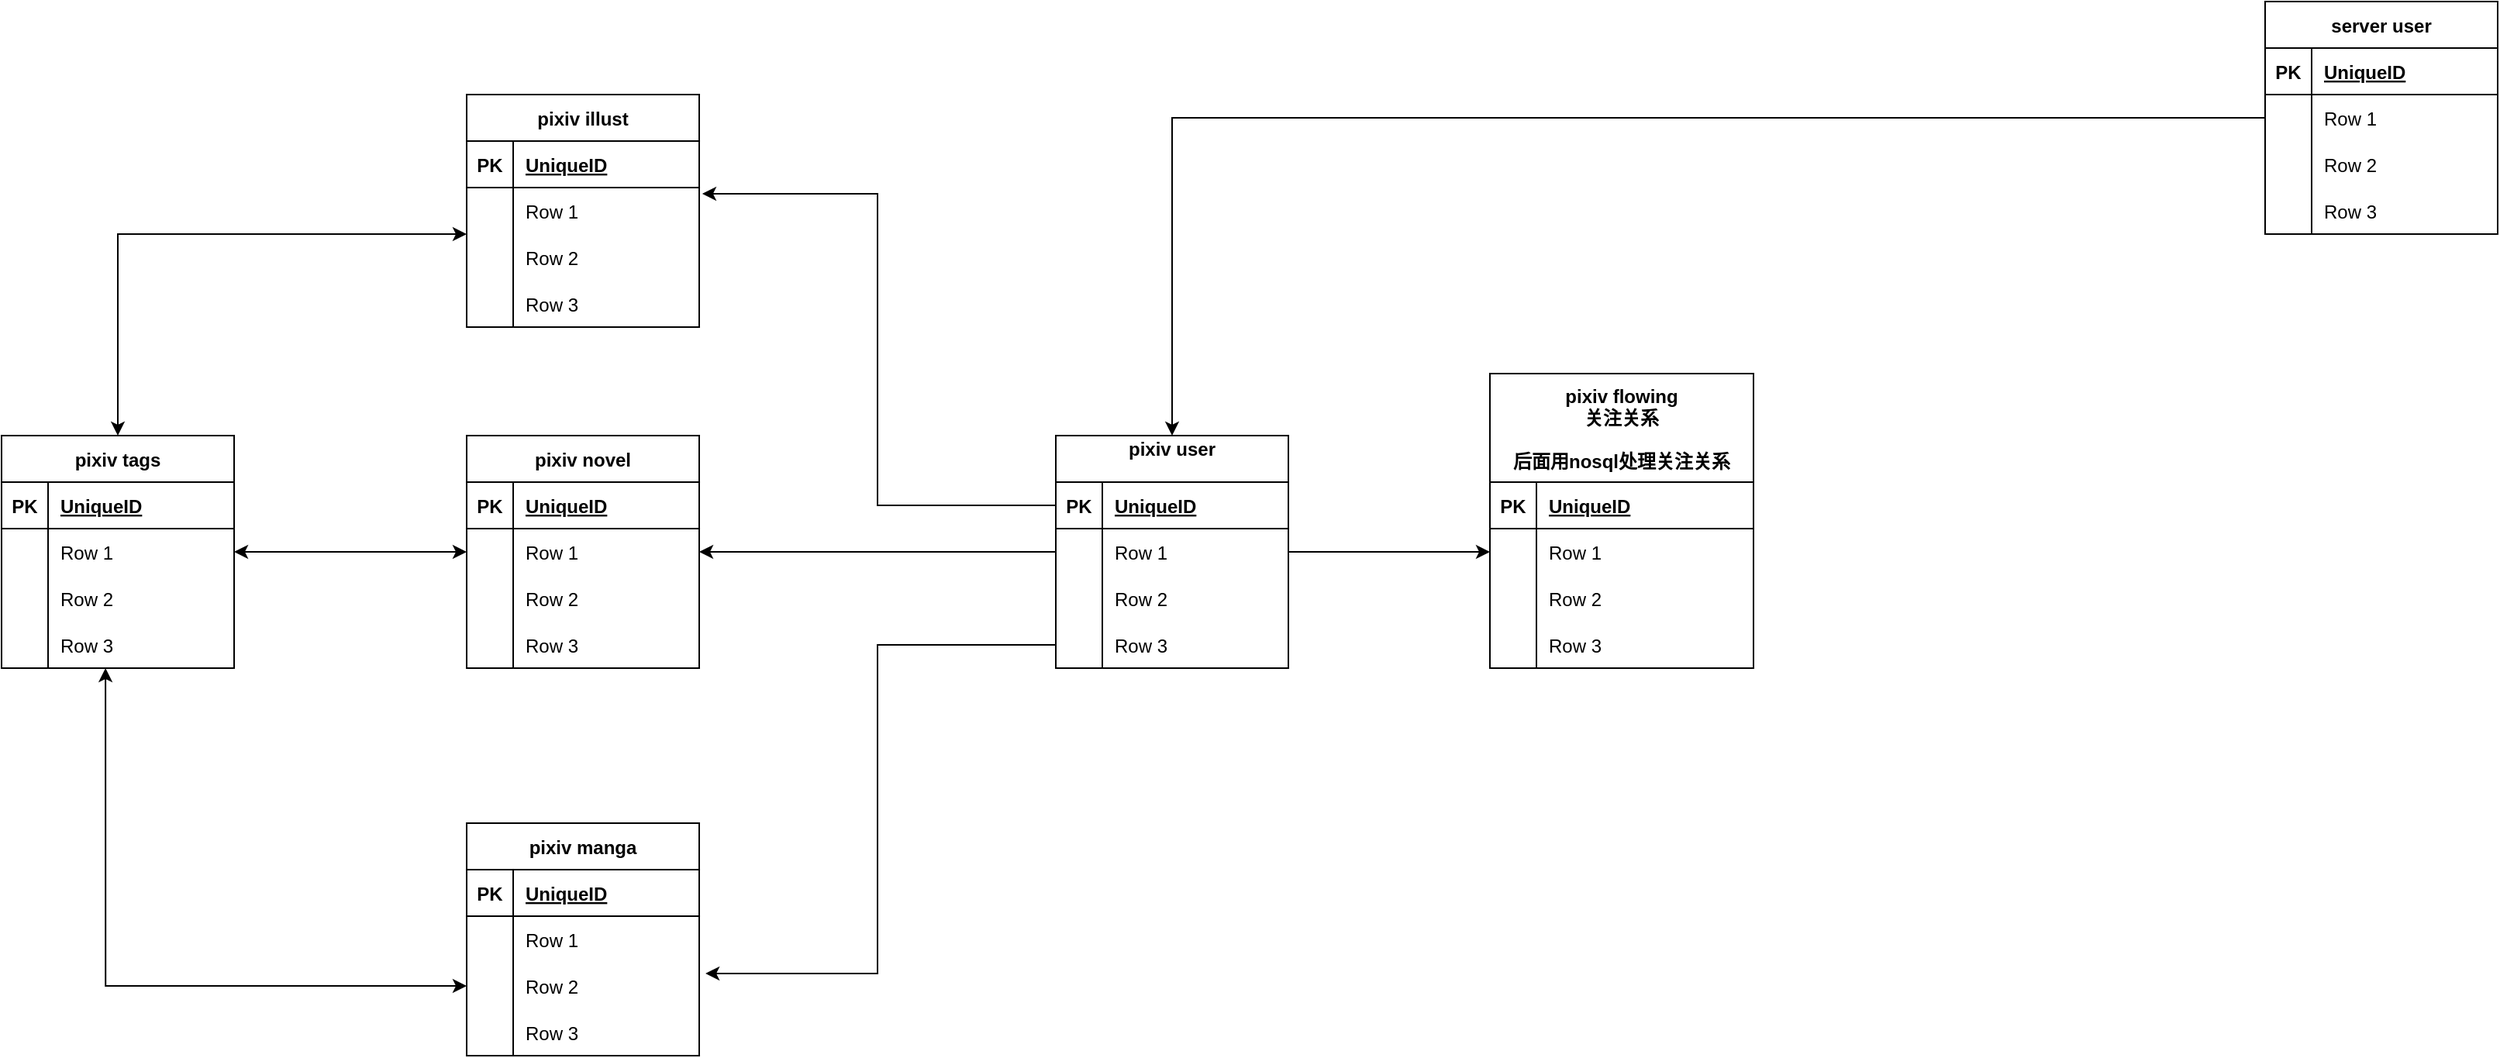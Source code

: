 <mxfile version="16.1.2" type="device"><diagram id="2soG8BrqV-cxXRtk70N7" name="第 1 页"><mxGraphModel dx="2123" dy="1206" grid="1" gridSize="10" guides="1" tooltips="1" connect="1" arrows="1" fold="1" page="1" pageScale="1" pageWidth="827" pageHeight="1169" math="0" shadow="0"><root><mxCell id="0"/><mxCell id="1" parent="0"/><mxCell id="d_vKgZ_6TiH_348WBeqm-2" value="pixiv user&#10;" style="shape=table;startSize=30;container=1;collapsible=1;childLayout=tableLayout;fixedRows=1;rowLines=0;fontStyle=1;align=center;resizeLast=1;" parent="1" vertex="1"><mxGeometry x="370" y="310" width="150" height="150" as="geometry"/></mxCell><mxCell id="d_vKgZ_6TiH_348WBeqm-3" value="" style="shape=partialRectangle;collapsible=0;dropTarget=0;pointerEvents=0;fillColor=none;top=0;left=0;bottom=1;right=0;points=[[0,0.5],[1,0.5]];portConstraint=eastwest;" parent="d_vKgZ_6TiH_348WBeqm-2" vertex="1"><mxGeometry y="30" width="150" height="30" as="geometry"/></mxCell><mxCell id="d_vKgZ_6TiH_348WBeqm-4" value="PK" style="shape=partialRectangle;connectable=0;fillColor=none;top=0;left=0;bottom=0;right=0;fontStyle=1;overflow=hidden;" parent="d_vKgZ_6TiH_348WBeqm-3" vertex="1"><mxGeometry width="30" height="30" as="geometry"><mxRectangle width="30" height="30" as="alternateBounds"/></mxGeometry></mxCell><mxCell id="d_vKgZ_6TiH_348WBeqm-5" value="UniqueID" style="shape=partialRectangle;connectable=0;fillColor=none;top=0;left=0;bottom=0;right=0;align=left;spacingLeft=6;fontStyle=5;overflow=hidden;" parent="d_vKgZ_6TiH_348WBeqm-3" vertex="1"><mxGeometry x="30" width="120" height="30" as="geometry"><mxRectangle width="120" height="30" as="alternateBounds"/></mxGeometry></mxCell><mxCell id="d_vKgZ_6TiH_348WBeqm-6" value="" style="shape=partialRectangle;collapsible=0;dropTarget=0;pointerEvents=0;fillColor=none;top=0;left=0;bottom=0;right=0;points=[[0,0.5],[1,0.5]];portConstraint=eastwest;" parent="d_vKgZ_6TiH_348WBeqm-2" vertex="1"><mxGeometry y="60" width="150" height="30" as="geometry"/></mxCell><mxCell id="d_vKgZ_6TiH_348WBeqm-7" value="" style="shape=partialRectangle;connectable=0;fillColor=none;top=0;left=0;bottom=0;right=0;editable=1;overflow=hidden;" parent="d_vKgZ_6TiH_348WBeqm-6" vertex="1"><mxGeometry width="30" height="30" as="geometry"><mxRectangle width="30" height="30" as="alternateBounds"/></mxGeometry></mxCell><mxCell id="d_vKgZ_6TiH_348WBeqm-8" value="Row 1" style="shape=partialRectangle;connectable=0;fillColor=none;top=0;left=0;bottom=0;right=0;align=left;spacingLeft=6;overflow=hidden;" parent="d_vKgZ_6TiH_348WBeqm-6" vertex="1"><mxGeometry x="30" width="120" height="30" as="geometry"><mxRectangle width="120" height="30" as="alternateBounds"/></mxGeometry></mxCell><mxCell id="d_vKgZ_6TiH_348WBeqm-9" value="" style="shape=partialRectangle;collapsible=0;dropTarget=0;pointerEvents=0;fillColor=none;top=0;left=0;bottom=0;right=0;points=[[0,0.5],[1,0.5]];portConstraint=eastwest;" parent="d_vKgZ_6TiH_348WBeqm-2" vertex="1"><mxGeometry y="90" width="150" height="30" as="geometry"/></mxCell><mxCell id="d_vKgZ_6TiH_348WBeqm-10" value="" style="shape=partialRectangle;connectable=0;fillColor=none;top=0;left=0;bottom=0;right=0;editable=1;overflow=hidden;" parent="d_vKgZ_6TiH_348WBeqm-9" vertex="1"><mxGeometry width="30" height="30" as="geometry"><mxRectangle width="30" height="30" as="alternateBounds"/></mxGeometry></mxCell><mxCell id="d_vKgZ_6TiH_348WBeqm-11" value="Row 2" style="shape=partialRectangle;connectable=0;fillColor=none;top=0;left=0;bottom=0;right=0;align=left;spacingLeft=6;overflow=hidden;" parent="d_vKgZ_6TiH_348WBeqm-9" vertex="1"><mxGeometry x="30" width="120" height="30" as="geometry"><mxRectangle width="120" height="30" as="alternateBounds"/></mxGeometry></mxCell><mxCell id="d_vKgZ_6TiH_348WBeqm-12" value="" style="shape=partialRectangle;collapsible=0;dropTarget=0;pointerEvents=0;fillColor=none;top=0;left=0;bottom=0;right=0;points=[[0,0.5],[1,0.5]];portConstraint=eastwest;" parent="d_vKgZ_6TiH_348WBeqm-2" vertex="1"><mxGeometry y="120" width="150" height="30" as="geometry"/></mxCell><mxCell id="d_vKgZ_6TiH_348WBeqm-13" value="" style="shape=partialRectangle;connectable=0;fillColor=none;top=0;left=0;bottom=0;right=0;editable=1;overflow=hidden;" parent="d_vKgZ_6TiH_348WBeqm-12" vertex="1"><mxGeometry width="30" height="30" as="geometry"><mxRectangle width="30" height="30" as="alternateBounds"/></mxGeometry></mxCell><mxCell id="d_vKgZ_6TiH_348WBeqm-14" value="Row 3" style="shape=partialRectangle;connectable=0;fillColor=none;top=0;left=0;bottom=0;right=0;align=left;spacingLeft=6;overflow=hidden;" parent="d_vKgZ_6TiH_348WBeqm-12" vertex="1"><mxGeometry x="30" width="120" height="30" as="geometry"><mxRectangle width="120" height="30" as="alternateBounds"/></mxGeometry></mxCell><mxCell id="d_vKgZ_6TiH_348WBeqm-15" value="pixiv flowing&#10;关注关系&#10;&#10;后面用nosql处理关注关系" style="shape=table;startSize=70;container=1;collapsible=1;childLayout=tableLayout;fixedRows=1;rowLines=0;fontStyle=1;align=center;resizeLast=1;" parent="1" vertex="1"><mxGeometry x="650" y="270" width="170" height="190" as="geometry"><mxRectangle x="630" y="310" width="170" height="60" as="alternateBounds"/></mxGeometry></mxCell><mxCell id="d_vKgZ_6TiH_348WBeqm-16" value="" style="shape=partialRectangle;collapsible=0;dropTarget=0;pointerEvents=0;fillColor=none;top=0;left=0;bottom=1;right=0;points=[[0,0.5],[1,0.5]];portConstraint=eastwest;" parent="d_vKgZ_6TiH_348WBeqm-15" vertex="1"><mxGeometry y="70" width="170" height="30" as="geometry"/></mxCell><mxCell id="d_vKgZ_6TiH_348WBeqm-17" value="PK" style="shape=partialRectangle;connectable=0;fillColor=none;top=0;left=0;bottom=0;right=0;fontStyle=1;overflow=hidden;" parent="d_vKgZ_6TiH_348WBeqm-16" vertex="1"><mxGeometry width="30" height="30" as="geometry"><mxRectangle width="30" height="30" as="alternateBounds"/></mxGeometry></mxCell><mxCell id="d_vKgZ_6TiH_348WBeqm-18" value="UniqueID" style="shape=partialRectangle;connectable=0;fillColor=none;top=0;left=0;bottom=0;right=0;align=left;spacingLeft=6;fontStyle=5;overflow=hidden;" parent="d_vKgZ_6TiH_348WBeqm-16" vertex="1"><mxGeometry x="30" width="140" height="30" as="geometry"><mxRectangle width="140" height="30" as="alternateBounds"/></mxGeometry></mxCell><mxCell id="d_vKgZ_6TiH_348WBeqm-19" value="" style="shape=partialRectangle;collapsible=0;dropTarget=0;pointerEvents=0;fillColor=none;top=0;left=0;bottom=0;right=0;points=[[0,0.5],[1,0.5]];portConstraint=eastwest;" parent="d_vKgZ_6TiH_348WBeqm-15" vertex="1"><mxGeometry y="100" width="170" height="30" as="geometry"/></mxCell><mxCell id="d_vKgZ_6TiH_348WBeqm-20" value="" style="shape=partialRectangle;connectable=0;fillColor=none;top=0;left=0;bottom=0;right=0;editable=1;overflow=hidden;" parent="d_vKgZ_6TiH_348WBeqm-19" vertex="1"><mxGeometry width="30" height="30" as="geometry"><mxRectangle width="30" height="30" as="alternateBounds"/></mxGeometry></mxCell><mxCell id="d_vKgZ_6TiH_348WBeqm-21" value="Row 1" style="shape=partialRectangle;connectable=0;fillColor=none;top=0;left=0;bottom=0;right=0;align=left;spacingLeft=6;overflow=hidden;" parent="d_vKgZ_6TiH_348WBeqm-19" vertex="1"><mxGeometry x="30" width="140" height="30" as="geometry"><mxRectangle width="140" height="30" as="alternateBounds"/></mxGeometry></mxCell><mxCell id="d_vKgZ_6TiH_348WBeqm-22" value="" style="shape=partialRectangle;collapsible=0;dropTarget=0;pointerEvents=0;fillColor=none;top=0;left=0;bottom=0;right=0;points=[[0,0.5],[1,0.5]];portConstraint=eastwest;" parent="d_vKgZ_6TiH_348WBeqm-15" vertex="1"><mxGeometry y="130" width="170" height="30" as="geometry"/></mxCell><mxCell id="d_vKgZ_6TiH_348WBeqm-23" value="" style="shape=partialRectangle;connectable=0;fillColor=none;top=0;left=0;bottom=0;right=0;editable=1;overflow=hidden;" parent="d_vKgZ_6TiH_348WBeqm-22" vertex="1"><mxGeometry width="30" height="30" as="geometry"><mxRectangle width="30" height="30" as="alternateBounds"/></mxGeometry></mxCell><mxCell id="d_vKgZ_6TiH_348WBeqm-24" value="Row 2" style="shape=partialRectangle;connectable=0;fillColor=none;top=0;left=0;bottom=0;right=0;align=left;spacingLeft=6;overflow=hidden;" parent="d_vKgZ_6TiH_348WBeqm-22" vertex="1"><mxGeometry x="30" width="140" height="30" as="geometry"><mxRectangle width="140" height="30" as="alternateBounds"/></mxGeometry></mxCell><mxCell id="d_vKgZ_6TiH_348WBeqm-25" value="" style="shape=partialRectangle;collapsible=0;dropTarget=0;pointerEvents=0;fillColor=none;top=0;left=0;bottom=0;right=0;points=[[0,0.5],[1,0.5]];portConstraint=eastwest;" parent="d_vKgZ_6TiH_348WBeqm-15" vertex="1"><mxGeometry y="160" width="170" height="30" as="geometry"/></mxCell><mxCell id="d_vKgZ_6TiH_348WBeqm-26" value="" style="shape=partialRectangle;connectable=0;fillColor=none;top=0;left=0;bottom=0;right=0;editable=1;overflow=hidden;" parent="d_vKgZ_6TiH_348WBeqm-25" vertex="1"><mxGeometry width="30" height="30" as="geometry"><mxRectangle width="30" height="30" as="alternateBounds"/></mxGeometry></mxCell><mxCell id="d_vKgZ_6TiH_348WBeqm-27" value="Row 3" style="shape=partialRectangle;connectable=0;fillColor=none;top=0;left=0;bottom=0;right=0;align=left;spacingLeft=6;overflow=hidden;" parent="d_vKgZ_6TiH_348WBeqm-25" vertex="1"><mxGeometry x="30" width="140" height="30" as="geometry"><mxRectangle width="140" height="30" as="alternateBounds"/></mxGeometry></mxCell><mxCell id="d_vKgZ_6TiH_348WBeqm-80" style="edgeStyle=orthogonalEdgeStyle;rounded=0;orthogonalLoop=1;jettySize=auto;html=1;entryX=0.5;entryY=0;entryDx=0;entryDy=0;startArrow=classic;startFill=1;" parent="1" source="d_vKgZ_6TiH_348WBeqm-28" target="d_vKgZ_6TiH_348WBeqm-67" edge="1"><mxGeometry relative="1" as="geometry"><Array as="points"><mxPoint x="-235" y="180"/></Array></mxGeometry></mxCell><mxCell id="d_vKgZ_6TiH_348WBeqm-28" value="pixiv illust" style="shape=table;startSize=30;container=1;collapsible=1;childLayout=tableLayout;fixedRows=1;rowLines=0;fontStyle=1;align=center;resizeLast=1;" parent="1" vertex="1"><mxGeometry x="-10" y="90" width="150" height="150" as="geometry"/></mxCell><mxCell id="d_vKgZ_6TiH_348WBeqm-29" value="" style="shape=partialRectangle;collapsible=0;dropTarget=0;pointerEvents=0;fillColor=none;top=0;left=0;bottom=1;right=0;points=[[0,0.5],[1,0.5]];portConstraint=eastwest;" parent="d_vKgZ_6TiH_348WBeqm-28" vertex="1"><mxGeometry y="30" width="150" height="30" as="geometry"/></mxCell><mxCell id="d_vKgZ_6TiH_348WBeqm-30" value="PK" style="shape=partialRectangle;connectable=0;fillColor=none;top=0;left=0;bottom=0;right=0;fontStyle=1;overflow=hidden;" parent="d_vKgZ_6TiH_348WBeqm-29" vertex="1"><mxGeometry width="30" height="30" as="geometry"><mxRectangle width="30" height="30" as="alternateBounds"/></mxGeometry></mxCell><mxCell id="d_vKgZ_6TiH_348WBeqm-31" value="UniqueID" style="shape=partialRectangle;connectable=0;fillColor=none;top=0;left=0;bottom=0;right=0;align=left;spacingLeft=6;fontStyle=5;overflow=hidden;" parent="d_vKgZ_6TiH_348WBeqm-29" vertex="1"><mxGeometry x="30" width="120" height="30" as="geometry"><mxRectangle width="120" height="30" as="alternateBounds"/></mxGeometry></mxCell><mxCell id="d_vKgZ_6TiH_348WBeqm-32" value="" style="shape=partialRectangle;collapsible=0;dropTarget=0;pointerEvents=0;fillColor=none;top=0;left=0;bottom=0;right=0;points=[[0,0.5],[1,0.5]];portConstraint=eastwest;" parent="d_vKgZ_6TiH_348WBeqm-28" vertex="1"><mxGeometry y="60" width="150" height="30" as="geometry"/></mxCell><mxCell id="d_vKgZ_6TiH_348WBeqm-33" value="" style="shape=partialRectangle;connectable=0;fillColor=none;top=0;left=0;bottom=0;right=0;editable=1;overflow=hidden;" parent="d_vKgZ_6TiH_348WBeqm-32" vertex="1"><mxGeometry width="30" height="30" as="geometry"><mxRectangle width="30" height="30" as="alternateBounds"/></mxGeometry></mxCell><mxCell id="d_vKgZ_6TiH_348WBeqm-34" value="Row 1" style="shape=partialRectangle;connectable=0;fillColor=none;top=0;left=0;bottom=0;right=0;align=left;spacingLeft=6;overflow=hidden;" parent="d_vKgZ_6TiH_348WBeqm-32" vertex="1"><mxGeometry x="30" width="120" height="30" as="geometry"><mxRectangle width="120" height="30" as="alternateBounds"/></mxGeometry></mxCell><mxCell id="d_vKgZ_6TiH_348WBeqm-35" value="" style="shape=partialRectangle;collapsible=0;dropTarget=0;pointerEvents=0;fillColor=none;top=0;left=0;bottom=0;right=0;points=[[0,0.5],[1,0.5]];portConstraint=eastwest;" parent="d_vKgZ_6TiH_348WBeqm-28" vertex="1"><mxGeometry y="90" width="150" height="30" as="geometry"/></mxCell><mxCell id="d_vKgZ_6TiH_348WBeqm-36" value="" style="shape=partialRectangle;connectable=0;fillColor=none;top=0;left=0;bottom=0;right=0;editable=1;overflow=hidden;" parent="d_vKgZ_6TiH_348WBeqm-35" vertex="1"><mxGeometry width="30" height="30" as="geometry"><mxRectangle width="30" height="30" as="alternateBounds"/></mxGeometry></mxCell><mxCell id="d_vKgZ_6TiH_348WBeqm-37" value="Row 2" style="shape=partialRectangle;connectable=0;fillColor=none;top=0;left=0;bottom=0;right=0;align=left;spacingLeft=6;overflow=hidden;" parent="d_vKgZ_6TiH_348WBeqm-35" vertex="1"><mxGeometry x="30" width="120" height="30" as="geometry"><mxRectangle width="120" height="30" as="alternateBounds"/></mxGeometry></mxCell><mxCell id="d_vKgZ_6TiH_348WBeqm-38" value="" style="shape=partialRectangle;collapsible=0;dropTarget=0;pointerEvents=0;fillColor=none;top=0;left=0;bottom=0;right=0;points=[[0,0.5],[1,0.5]];portConstraint=eastwest;" parent="d_vKgZ_6TiH_348WBeqm-28" vertex="1"><mxGeometry y="120" width="150" height="30" as="geometry"/></mxCell><mxCell id="d_vKgZ_6TiH_348WBeqm-39" value="" style="shape=partialRectangle;connectable=0;fillColor=none;top=0;left=0;bottom=0;right=0;editable=1;overflow=hidden;" parent="d_vKgZ_6TiH_348WBeqm-38" vertex="1"><mxGeometry width="30" height="30" as="geometry"><mxRectangle width="30" height="30" as="alternateBounds"/></mxGeometry></mxCell><mxCell id="d_vKgZ_6TiH_348WBeqm-40" value="Row 3" style="shape=partialRectangle;connectable=0;fillColor=none;top=0;left=0;bottom=0;right=0;align=left;spacingLeft=6;overflow=hidden;" parent="d_vKgZ_6TiH_348WBeqm-38" vertex="1"><mxGeometry x="30" width="120" height="30" as="geometry"><mxRectangle width="120" height="30" as="alternateBounds"/></mxGeometry></mxCell><mxCell id="d_vKgZ_6TiH_348WBeqm-81" style="edgeStyle=orthogonalEdgeStyle;rounded=0;orthogonalLoop=1;jettySize=auto;html=1;entryX=1;entryY=0.5;entryDx=0;entryDy=0;startArrow=classic;startFill=1;" parent="1" source="d_vKgZ_6TiH_348WBeqm-41" target="d_vKgZ_6TiH_348WBeqm-71" edge="1"><mxGeometry relative="1" as="geometry"/></mxCell><mxCell id="d_vKgZ_6TiH_348WBeqm-41" value="pixiv novel" style="shape=table;startSize=30;container=1;collapsible=1;childLayout=tableLayout;fixedRows=1;rowLines=0;fontStyle=1;align=center;resizeLast=1;" parent="1" vertex="1"><mxGeometry x="-10" y="310" width="150" height="150" as="geometry"/></mxCell><mxCell id="d_vKgZ_6TiH_348WBeqm-42" value="" style="shape=partialRectangle;collapsible=0;dropTarget=0;pointerEvents=0;fillColor=none;top=0;left=0;bottom=1;right=0;points=[[0,0.5],[1,0.5]];portConstraint=eastwest;" parent="d_vKgZ_6TiH_348WBeqm-41" vertex="1"><mxGeometry y="30" width="150" height="30" as="geometry"/></mxCell><mxCell id="d_vKgZ_6TiH_348WBeqm-43" value="PK" style="shape=partialRectangle;connectable=0;fillColor=none;top=0;left=0;bottom=0;right=0;fontStyle=1;overflow=hidden;" parent="d_vKgZ_6TiH_348WBeqm-42" vertex="1"><mxGeometry width="30" height="30" as="geometry"><mxRectangle width="30" height="30" as="alternateBounds"/></mxGeometry></mxCell><mxCell id="d_vKgZ_6TiH_348WBeqm-44" value="UniqueID" style="shape=partialRectangle;connectable=0;fillColor=none;top=0;left=0;bottom=0;right=0;align=left;spacingLeft=6;fontStyle=5;overflow=hidden;" parent="d_vKgZ_6TiH_348WBeqm-42" vertex="1"><mxGeometry x="30" width="120" height="30" as="geometry"><mxRectangle width="120" height="30" as="alternateBounds"/></mxGeometry></mxCell><mxCell id="d_vKgZ_6TiH_348WBeqm-45" value="" style="shape=partialRectangle;collapsible=0;dropTarget=0;pointerEvents=0;fillColor=none;top=0;left=0;bottom=0;right=0;points=[[0,0.5],[1,0.5]];portConstraint=eastwest;" parent="d_vKgZ_6TiH_348WBeqm-41" vertex="1"><mxGeometry y="60" width="150" height="30" as="geometry"/></mxCell><mxCell id="d_vKgZ_6TiH_348WBeqm-46" value="" style="shape=partialRectangle;connectable=0;fillColor=none;top=0;left=0;bottom=0;right=0;editable=1;overflow=hidden;" parent="d_vKgZ_6TiH_348WBeqm-45" vertex="1"><mxGeometry width="30" height="30" as="geometry"><mxRectangle width="30" height="30" as="alternateBounds"/></mxGeometry></mxCell><mxCell id="d_vKgZ_6TiH_348WBeqm-47" value="Row 1" style="shape=partialRectangle;connectable=0;fillColor=none;top=0;left=0;bottom=0;right=0;align=left;spacingLeft=6;overflow=hidden;" parent="d_vKgZ_6TiH_348WBeqm-45" vertex="1"><mxGeometry x="30" width="120" height="30" as="geometry"><mxRectangle width="120" height="30" as="alternateBounds"/></mxGeometry></mxCell><mxCell id="d_vKgZ_6TiH_348WBeqm-48" value="" style="shape=partialRectangle;collapsible=0;dropTarget=0;pointerEvents=0;fillColor=none;top=0;left=0;bottom=0;right=0;points=[[0,0.5],[1,0.5]];portConstraint=eastwest;" parent="d_vKgZ_6TiH_348WBeqm-41" vertex="1"><mxGeometry y="90" width="150" height="30" as="geometry"/></mxCell><mxCell id="d_vKgZ_6TiH_348WBeqm-49" value="" style="shape=partialRectangle;connectable=0;fillColor=none;top=0;left=0;bottom=0;right=0;editable=1;overflow=hidden;" parent="d_vKgZ_6TiH_348WBeqm-48" vertex="1"><mxGeometry width="30" height="30" as="geometry"><mxRectangle width="30" height="30" as="alternateBounds"/></mxGeometry></mxCell><mxCell id="d_vKgZ_6TiH_348WBeqm-50" value="Row 2" style="shape=partialRectangle;connectable=0;fillColor=none;top=0;left=0;bottom=0;right=0;align=left;spacingLeft=6;overflow=hidden;" parent="d_vKgZ_6TiH_348WBeqm-48" vertex="1"><mxGeometry x="30" width="120" height="30" as="geometry"><mxRectangle width="120" height="30" as="alternateBounds"/></mxGeometry></mxCell><mxCell id="d_vKgZ_6TiH_348WBeqm-51" value="" style="shape=partialRectangle;collapsible=0;dropTarget=0;pointerEvents=0;fillColor=none;top=0;left=0;bottom=0;right=0;points=[[0,0.5],[1,0.5]];portConstraint=eastwest;" parent="d_vKgZ_6TiH_348WBeqm-41" vertex="1"><mxGeometry y="120" width="150" height="30" as="geometry"/></mxCell><mxCell id="d_vKgZ_6TiH_348WBeqm-52" value="" style="shape=partialRectangle;connectable=0;fillColor=none;top=0;left=0;bottom=0;right=0;editable=1;overflow=hidden;" parent="d_vKgZ_6TiH_348WBeqm-51" vertex="1"><mxGeometry width="30" height="30" as="geometry"><mxRectangle width="30" height="30" as="alternateBounds"/></mxGeometry></mxCell><mxCell id="d_vKgZ_6TiH_348WBeqm-53" value="Row 3" style="shape=partialRectangle;connectable=0;fillColor=none;top=0;left=0;bottom=0;right=0;align=left;spacingLeft=6;overflow=hidden;" parent="d_vKgZ_6TiH_348WBeqm-51" vertex="1"><mxGeometry x="30" width="120" height="30" as="geometry"><mxRectangle width="120" height="30" as="alternateBounds"/></mxGeometry></mxCell><mxCell id="d_vKgZ_6TiH_348WBeqm-54" value="pixiv manga" style="shape=table;startSize=30;container=1;collapsible=1;childLayout=tableLayout;fixedRows=1;rowLines=0;fontStyle=1;align=center;resizeLast=1;" parent="1" vertex="1"><mxGeometry x="-10" y="560" width="150" height="150" as="geometry"/></mxCell><mxCell id="d_vKgZ_6TiH_348WBeqm-55" value="" style="shape=partialRectangle;collapsible=0;dropTarget=0;pointerEvents=0;fillColor=none;top=0;left=0;bottom=1;right=0;points=[[0,0.5],[1,0.5]];portConstraint=eastwest;" parent="d_vKgZ_6TiH_348WBeqm-54" vertex="1"><mxGeometry y="30" width="150" height="30" as="geometry"/></mxCell><mxCell id="d_vKgZ_6TiH_348WBeqm-56" value="PK" style="shape=partialRectangle;connectable=0;fillColor=none;top=0;left=0;bottom=0;right=0;fontStyle=1;overflow=hidden;" parent="d_vKgZ_6TiH_348WBeqm-55" vertex="1"><mxGeometry width="30" height="30" as="geometry"><mxRectangle width="30" height="30" as="alternateBounds"/></mxGeometry></mxCell><mxCell id="d_vKgZ_6TiH_348WBeqm-57" value="UniqueID" style="shape=partialRectangle;connectable=0;fillColor=none;top=0;left=0;bottom=0;right=0;align=left;spacingLeft=6;fontStyle=5;overflow=hidden;" parent="d_vKgZ_6TiH_348WBeqm-55" vertex="1"><mxGeometry x="30" width="120" height="30" as="geometry"><mxRectangle width="120" height="30" as="alternateBounds"/></mxGeometry></mxCell><mxCell id="d_vKgZ_6TiH_348WBeqm-58" value="" style="shape=partialRectangle;collapsible=0;dropTarget=0;pointerEvents=0;fillColor=none;top=0;left=0;bottom=0;right=0;points=[[0,0.5],[1,0.5]];portConstraint=eastwest;" parent="d_vKgZ_6TiH_348WBeqm-54" vertex="1"><mxGeometry y="60" width="150" height="30" as="geometry"/></mxCell><mxCell id="d_vKgZ_6TiH_348WBeqm-59" value="" style="shape=partialRectangle;connectable=0;fillColor=none;top=0;left=0;bottom=0;right=0;editable=1;overflow=hidden;" parent="d_vKgZ_6TiH_348WBeqm-58" vertex="1"><mxGeometry width="30" height="30" as="geometry"><mxRectangle width="30" height="30" as="alternateBounds"/></mxGeometry></mxCell><mxCell id="d_vKgZ_6TiH_348WBeqm-60" value="Row 1" style="shape=partialRectangle;connectable=0;fillColor=none;top=0;left=0;bottom=0;right=0;align=left;spacingLeft=6;overflow=hidden;" parent="d_vKgZ_6TiH_348WBeqm-58" vertex="1"><mxGeometry x="30" width="120" height="30" as="geometry"><mxRectangle width="120" height="30" as="alternateBounds"/></mxGeometry></mxCell><mxCell id="d_vKgZ_6TiH_348WBeqm-61" value="" style="shape=partialRectangle;collapsible=0;dropTarget=0;pointerEvents=0;fillColor=none;top=0;left=0;bottom=0;right=0;points=[[0,0.5],[1,0.5]];portConstraint=eastwest;" parent="d_vKgZ_6TiH_348WBeqm-54" vertex="1"><mxGeometry y="90" width="150" height="30" as="geometry"/></mxCell><mxCell id="d_vKgZ_6TiH_348WBeqm-62" value="" style="shape=partialRectangle;connectable=0;fillColor=none;top=0;left=0;bottom=0;right=0;editable=1;overflow=hidden;" parent="d_vKgZ_6TiH_348WBeqm-61" vertex="1"><mxGeometry width="30" height="30" as="geometry"><mxRectangle width="30" height="30" as="alternateBounds"/></mxGeometry></mxCell><mxCell id="d_vKgZ_6TiH_348WBeqm-63" value="Row 2" style="shape=partialRectangle;connectable=0;fillColor=none;top=0;left=0;bottom=0;right=0;align=left;spacingLeft=6;overflow=hidden;" parent="d_vKgZ_6TiH_348WBeqm-61" vertex="1"><mxGeometry x="30" width="120" height="30" as="geometry"><mxRectangle width="120" height="30" as="alternateBounds"/></mxGeometry></mxCell><mxCell id="d_vKgZ_6TiH_348WBeqm-64" value="" style="shape=partialRectangle;collapsible=0;dropTarget=0;pointerEvents=0;fillColor=none;top=0;left=0;bottom=0;right=0;points=[[0,0.5],[1,0.5]];portConstraint=eastwest;" parent="d_vKgZ_6TiH_348WBeqm-54" vertex="1"><mxGeometry y="120" width="150" height="30" as="geometry"/></mxCell><mxCell id="d_vKgZ_6TiH_348WBeqm-65" value="" style="shape=partialRectangle;connectable=0;fillColor=none;top=0;left=0;bottom=0;right=0;editable=1;overflow=hidden;" parent="d_vKgZ_6TiH_348WBeqm-64" vertex="1"><mxGeometry width="30" height="30" as="geometry"><mxRectangle width="30" height="30" as="alternateBounds"/></mxGeometry></mxCell><mxCell id="d_vKgZ_6TiH_348WBeqm-66" value="Row 3" style="shape=partialRectangle;connectable=0;fillColor=none;top=0;left=0;bottom=0;right=0;align=left;spacingLeft=6;overflow=hidden;" parent="d_vKgZ_6TiH_348WBeqm-64" vertex="1"><mxGeometry x="30" width="120" height="30" as="geometry"><mxRectangle width="120" height="30" as="alternateBounds"/></mxGeometry></mxCell><mxCell id="d_vKgZ_6TiH_348WBeqm-67" value="pixiv tags" style="shape=table;startSize=30;container=1;collapsible=1;childLayout=tableLayout;fixedRows=1;rowLines=0;fontStyle=1;align=center;resizeLast=1;" parent="1" vertex="1"><mxGeometry x="-310" y="310" width="150" height="150" as="geometry"/></mxCell><mxCell id="d_vKgZ_6TiH_348WBeqm-68" value="" style="shape=partialRectangle;collapsible=0;dropTarget=0;pointerEvents=0;fillColor=none;top=0;left=0;bottom=1;right=0;points=[[0,0.5],[1,0.5]];portConstraint=eastwest;" parent="d_vKgZ_6TiH_348WBeqm-67" vertex="1"><mxGeometry y="30" width="150" height="30" as="geometry"/></mxCell><mxCell id="d_vKgZ_6TiH_348WBeqm-69" value="PK" style="shape=partialRectangle;connectable=0;fillColor=none;top=0;left=0;bottom=0;right=0;fontStyle=1;overflow=hidden;" parent="d_vKgZ_6TiH_348WBeqm-68" vertex="1"><mxGeometry width="30" height="30" as="geometry"><mxRectangle width="30" height="30" as="alternateBounds"/></mxGeometry></mxCell><mxCell id="d_vKgZ_6TiH_348WBeqm-70" value="UniqueID" style="shape=partialRectangle;connectable=0;fillColor=none;top=0;left=0;bottom=0;right=0;align=left;spacingLeft=6;fontStyle=5;overflow=hidden;" parent="d_vKgZ_6TiH_348WBeqm-68" vertex="1"><mxGeometry x="30" width="120" height="30" as="geometry"><mxRectangle width="120" height="30" as="alternateBounds"/></mxGeometry></mxCell><mxCell id="d_vKgZ_6TiH_348WBeqm-71" value="" style="shape=partialRectangle;collapsible=0;dropTarget=0;pointerEvents=0;fillColor=none;top=0;left=0;bottom=0;right=0;points=[[0,0.5],[1,0.5]];portConstraint=eastwest;" parent="d_vKgZ_6TiH_348WBeqm-67" vertex="1"><mxGeometry y="60" width="150" height="30" as="geometry"/></mxCell><mxCell id="d_vKgZ_6TiH_348WBeqm-72" value="" style="shape=partialRectangle;connectable=0;fillColor=none;top=0;left=0;bottom=0;right=0;editable=1;overflow=hidden;" parent="d_vKgZ_6TiH_348WBeqm-71" vertex="1"><mxGeometry width="30" height="30" as="geometry"><mxRectangle width="30" height="30" as="alternateBounds"/></mxGeometry></mxCell><mxCell id="d_vKgZ_6TiH_348WBeqm-73" value="Row 1" style="shape=partialRectangle;connectable=0;fillColor=none;top=0;left=0;bottom=0;right=0;align=left;spacingLeft=6;overflow=hidden;" parent="d_vKgZ_6TiH_348WBeqm-71" vertex="1"><mxGeometry x="30" width="120" height="30" as="geometry"><mxRectangle width="120" height="30" as="alternateBounds"/></mxGeometry></mxCell><mxCell id="d_vKgZ_6TiH_348WBeqm-74" value="" style="shape=partialRectangle;collapsible=0;dropTarget=0;pointerEvents=0;fillColor=none;top=0;left=0;bottom=0;right=0;points=[[0,0.5],[1,0.5]];portConstraint=eastwest;" parent="d_vKgZ_6TiH_348WBeqm-67" vertex="1"><mxGeometry y="90" width="150" height="30" as="geometry"/></mxCell><mxCell id="d_vKgZ_6TiH_348WBeqm-75" value="" style="shape=partialRectangle;connectable=0;fillColor=none;top=0;left=0;bottom=0;right=0;editable=1;overflow=hidden;" parent="d_vKgZ_6TiH_348WBeqm-74" vertex="1"><mxGeometry width="30" height="30" as="geometry"><mxRectangle width="30" height="30" as="alternateBounds"/></mxGeometry></mxCell><mxCell id="d_vKgZ_6TiH_348WBeqm-76" value="Row 2" style="shape=partialRectangle;connectable=0;fillColor=none;top=0;left=0;bottom=0;right=0;align=left;spacingLeft=6;overflow=hidden;" parent="d_vKgZ_6TiH_348WBeqm-74" vertex="1"><mxGeometry x="30" width="120" height="30" as="geometry"><mxRectangle width="120" height="30" as="alternateBounds"/></mxGeometry></mxCell><mxCell id="d_vKgZ_6TiH_348WBeqm-77" value="" style="shape=partialRectangle;collapsible=0;dropTarget=0;pointerEvents=0;fillColor=none;top=0;left=0;bottom=0;right=0;points=[[0,0.5],[1,0.5]];portConstraint=eastwest;" parent="d_vKgZ_6TiH_348WBeqm-67" vertex="1"><mxGeometry y="120" width="150" height="30" as="geometry"/></mxCell><mxCell id="d_vKgZ_6TiH_348WBeqm-78" value="" style="shape=partialRectangle;connectable=0;fillColor=none;top=0;left=0;bottom=0;right=0;editable=1;overflow=hidden;" parent="d_vKgZ_6TiH_348WBeqm-77" vertex="1"><mxGeometry width="30" height="30" as="geometry"><mxRectangle width="30" height="30" as="alternateBounds"/></mxGeometry></mxCell><mxCell id="d_vKgZ_6TiH_348WBeqm-79" value="Row 3" style="shape=partialRectangle;connectable=0;fillColor=none;top=0;left=0;bottom=0;right=0;align=left;spacingLeft=6;overflow=hidden;" parent="d_vKgZ_6TiH_348WBeqm-77" vertex="1"><mxGeometry x="30" width="120" height="30" as="geometry"><mxRectangle width="120" height="30" as="alternateBounds"/></mxGeometry></mxCell><mxCell id="d_vKgZ_6TiH_348WBeqm-82" style="edgeStyle=orthogonalEdgeStyle;rounded=0;orthogonalLoop=1;jettySize=auto;html=1;entryX=0.447;entryY=1;entryDx=0;entryDy=0;entryPerimeter=0;startArrow=classic;startFill=1;" parent="1" source="d_vKgZ_6TiH_348WBeqm-61" target="d_vKgZ_6TiH_348WBeqm-77" edge="1"><mxGeometry relative="1" as="geometry"/></mxCell><mxCell id="d_vKgZ_6TiH_348WBeqm-83" style="edgeStyle=orthogonalEdgeStyle;rounded=0;orthogonalLoop=1;jettySize=auto;html=1;entryX=1.013;entryY=0.133;entryDx=0;entryDy=0;entryPerimeter=0;exitX=0;exitY=0.5;exitDx=0;exitDy=0;startArrow=none;startFill=0;" parent="1" source="d_vKgZ_6TiH_348WBeqm-3" target="d_vKgZ_6TiH_348WBeqm-32" edge="1"><mxGeometry relative="1" as="geometry"/></mxCell><mxCell id="d_vKgZ_6TiH_348WBeqm-84" style="edgeStyle=orthogonalEdgeStyle;rounded=0;orthogonalLoop=1;jettySize=auto;html=1;entryX=1;entryY=0.5;entryDx=0;entryDy=0;" parent="1" source="d_vKgZ_6TiH_348WBeqm-6" target="d_vKgZ_6TiH_348WBeqm-45" edge="1"><mxGeometry relative="1" as="geometry"/></mxCell><mxCell id="d_vKgZ_6TiH_348WBeqm-85" style="edgeStyle=orthogonalEdgeStyle;rounded=0;orthogonalLoop=1;jettySize=auto;html=1;entryX=1.027;entryY=0.233;entryDx=0;entryDy=0;entryPerimeter=0;" parent="1" source="d_vKgZ_6TiH_348WBeqm-12" target="d_vKgZ_6TiH_348WBeqm-61" edge="1"><mxGeometry relative="1" as="geometry"/></mxCell><mxCell id="d_vKgZ_6TiH_348WBeqm-86" style="edgeStyle=orthogonalEdgeStyle;rounded=0;orthogonalLoop=1;jettySize=auto;html=1;entryX=0;entryY=0.5;entryDx=0;entryDy=0;" parent="1" source="d_vKgZ_6TiH_348WBeqm-6" target="d_vKgZ_6TiH_348WBeqm-19" edge="1"><mxGeometry relative="1" as="geometry"/></mxCell><mxCell id="d_vKgZ_6TiH_348WBeqm-87" value="server user" style="shape=table;startSize=30;container=1;collapsible=1;childLayout=tableLayout;fixedRows=1;rowLines=0;fontStyle=1;align=center;resizeLast=1;" parent="1" vertex="1"><mxGeometry x="1150" y="30" width="150" height="150" as="geometry"/></mxCell><mxCell id="d_vKgZ_6TiH_348WBeqm-88" value="" style="shape=partialRectangle;collapsible=0;dropTarget=0;pointerEvents=0;fillColor=none;top=0;left=0;bottom=1;right=0;points=[[0,0.5],[1,0.5]];portConstraint=eastwest;" parent="d_vKgZ_6TiH_348WBeqm-87" vertex="1"><mxGeometry y="30" width="150" height="30" as="geometry"/></mxCell><mxCell id="d_vKgZ_6TiH_348WBeqm-89" value="PK" style="shape=partialRectangle;connectable=0;fillColor=none;top=0;left=0;bottom=0;right=0;fontStyle=1;overflow=hidden;" parent="d_vKgZ_6TiH_348WBeqm-88" vertex="1"><mxGeometry width="30" height="30" as="geometry"><mxRectangle width="30" height="30" as="alternateBounds"/></mxGeometry></mxCell><mxCell id="d_vKgZ_6TiH_348WBeqm-90" value="UniqueID" style="shape=partialRectangle;connectable=0;fillColor=none;top=0;left=0;bottom=0;right=0;align=left;spacingLeft=6;fontStyle=5;overflow=hidden;" parent="d_vKgZ_6TiH_348WBeqm-88" vertex="1"><mxGeometry x="30" width="120" height="30" as="geometry"><mxRectangle width="120" height="30" as="alternateBounds"/></mxGeometry></mxCell><mxCell id="d_vKgZ_6TiH_348WBeqm-91" value="" style="shape=partialRectangle;collapsible=0;dropTarget=0;pointerEvents=0;fillColor=none;top=0;left=0;bottom=0;right=0;points=[[0,0.5],[1,0.5]];portConstraint=eastwest;" parent="d_vKgZ_6TiH_348WBeqm-87" vertex="1"><mxGeometry y="60" width="150" height="30" as="geometry"/></mxCell><mxCell id="d_vKgZ_6TiH_348WBeqm-92" value="" style="shape=partialRectangle;connectable=0;fillColor=none;top=0;left=0;bottom=0;right=0;editable=1;overflow=hidden;" parent="d_vKgZ_6TiH_348WBeqm-91" vertex="1"><mxGeometry width="30" height="30" as="geometry"><mxRectangle width="30" height="30" as="alternateBounds"/></mxGeometry></mxCell><mxCell id="d_vKgZ_6TiH_348WBeqm-93" value="Row 1" style="shape=partialRectangle;connectable=0;fillColor=none;top=0;left=0;bottom=0;right=0;align=left;spacingLeft=6;overflow=hidden;" parent="d_vKgZ_6TiH_348WBeqm-91" vertex="1"><mxGeometry x="30" width="120" height="30" as="geometry"><mxRectangle width="120" height="30" as="alternateBounds"/></mxGeometry></mxCell><mxCell id="d_vKgZ_6TiH_348WBeqm-94" value="" style="shape=partialRectangle;collapsible=0;dropTarget=0;pointerEvents=0;fillColor=none;top=0;left=0;bottom=0;right=0;points=[[0,0.5],[1,0.5]];portConstraint=eastwest;" parent="d_vKgZ_6TiH_348WBeqm-87" vertex="1"><mxGeometry y="90" width="150" height="30" as="geometry"/></mxCell><mxCell id="d_vKgZ_6TiH_348WBeqm-95" value="" style="shape=partialRectangle;connectable=0;fillColor=none;top=0;left=0;bottom=0;right=0;editable=1;overflow=hidden;" parent="d_vKgZ_6TiH_348WBeqm-94" vertex="1"><mxGeometry width="30" height="30" as="geometry"><mxRectangle width="30" height="30" as="alternateBounds"/></mxGeometry></mxCell><mxCell id="d_vKgZ_6TiH_348WBeqm-96" value="Row 2" style="shape=partialRectangle;connectable=0;fillColor=none;top=0;left=0;bottom=0;right=0;align=left;spacingLeft=6;overflow=hidden;" parent="d_vKgZ_6TiH_348WBeqm-94" vertex="1"><mxGeometry x="30" width="120" height="30" as="geometry"><mxRectangle width="120" height="30" as="alternateBounds"/></mxGeometry></mxCell><mxCell id="d_vKgZ_6TiH_348WBeqm-97" value="" style="shape=partialRectangle;collapsible=0;dropTarget=0;pointerEvents=0;fillColor=none;top=0;left=0;bottom=0;right=0;points=[[0,0.5],[1,0.5]];portConstraint=eastwest;" parent="d_vKgZ_6TiH_348WBeqm-87" vertex="1"><mxGeometry y="120" width="150" height="30" as="geometry"/></mxCell><mxCell id="d_vKgZ_6TiH_348WBeqm-98" value="" style="shape=partialRectangle;connectable=0;fillColor=none;top=0;left=0;bottom=0;right=0;editable=1;overflow=hidden;" parent="d_vKgZ_6TiH_348WBeqm-97" vertex="1"><mxGeometry width="30" height="30" as="geometry"><mxRectangle width="30" height="30" as="alternateBounds"/></mxGeometry></mxCell><mxCell id="d_vKgZ_6TiH_348WBeqm-99" value="Row 3" style="shape=partialRectangle;connectable=0;fillColor=none;top=0;left=0;bottom=0;right=0;align=left;spacingLeft=6;overflow=hidden;" parent="d_vKgZ_6TiH_348WBeqm-97" vertex="1"><mxGeometry x="30" width="120" height="30" as="geometry"><mxRectangle width="120" height="30" as="alternateBounds"/></mxGeometry></mxCell><mxCell id="d_vKgZ_6TiH_348WBeqm-100" style="edgeStyle=orthogonalEdgeStyle;rounded=0;orthogonalLoop=1;jettySize=auto;html=1;startArrow=none;startFill=0;" parent="1" source="d_vKgZ_6TiH_348WBeqm-91" target="d_vKgZ_6TiH_348WBeqm-2" edge="1"><mxGeometry relative="1" as="geometry"/></mxCell></root></mxGraphModel></diagram></mxfile>